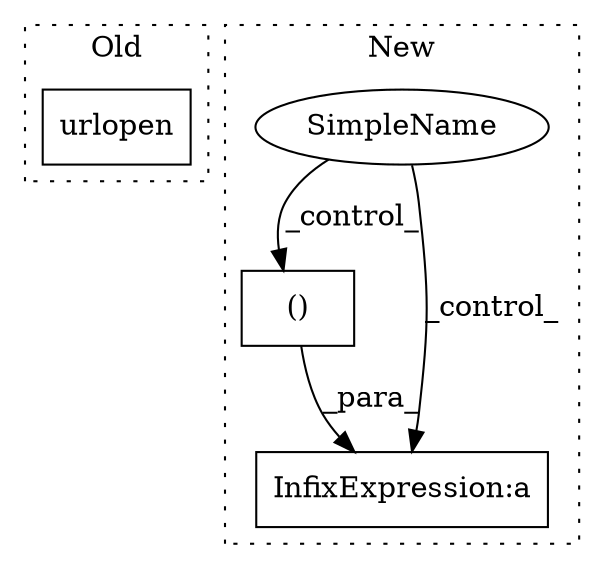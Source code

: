 digraph G {
subgraph cluster0 {
1 [label="urlopen" a="32" s="6084,6095" l="8,1" shape="box"];
label = "Old";
style="dotted";
}
subgraph cluster1 {
2 [label="()" a="106" s="6229" l="24" shape="box"];
3 [label="InfixExpression:a" a="27" s="6219" l="10" shape="box"];
4 [label="SimpleName" a="42" s="" l="" shape="ellipse"];
label = "New";
style="dotted";
}
2 -> 3 [label="_para_"];
4 -> 3 [label="_control_"];
4 -> 2 [label="_control_"];
}